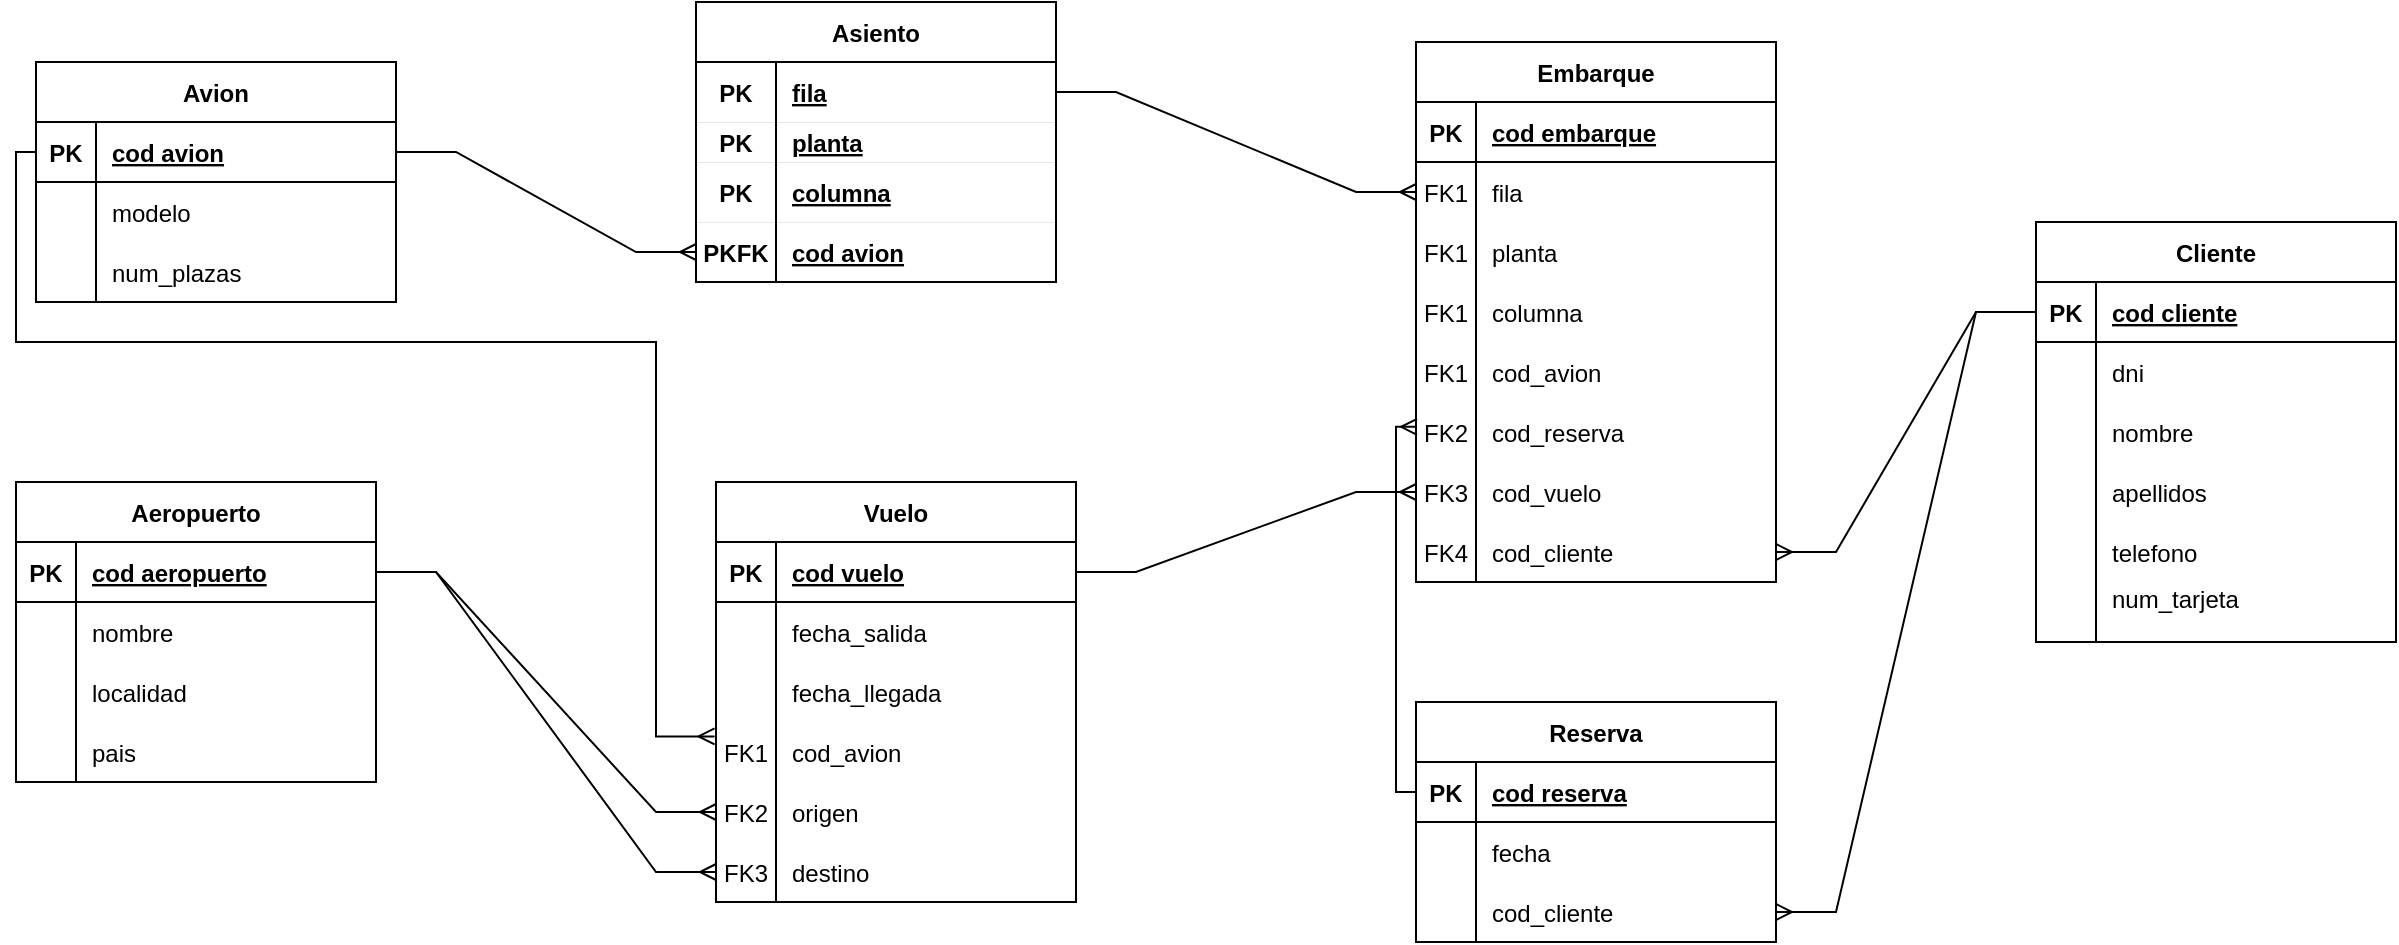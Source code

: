 <mxfile version="20.8.16" type="device"><diagram id="R2lEEEUBdFMjLlhIrx00" name="Page-1"><mxGraphModel dx="913" dy="547" grid="1" gridSize="10" guides="1" tooltips="1" connect="1" arrows="1" fold="1" page="1" pageScale="1" pageWidth="850" pageHeight="1100" math="0" shadow="0" extFonts="Permanent Marker^https://fonts.googleapis.com/css?family=Permanent+Marker"><root><mxCell id="0"/><mxCell id="1" parent="0"/><mxCell id="oIA3-Zo2-QAEAsRnBg9L-1" value="Cliente" style="shape=table;startSize=30;container=1;collapsible=1;childLayout=tableLayout;fixedRows=1;rowLines=0;fontStyle=1;align=center;resizeLast=1;" parent="1" vertex="1"><mxGeometry x="1150" y="230" width="180" height="210" as="geometry"/></mxCell><mxCell id="oIA3-Zo2-QAEAsRnBg9L-2" value="" style="shape=tableRow;horizontal=0;startSize=0;swimlaneHead=0;swimlaneBody=0;fillColor=none;collapsible=0;dropTarget=0;points=[[0,0.5],[1,0.5]];portConstraint=eastwest;top=0;left=0;right=0;bottom=1;" parent="oIA3-Zo2-QAEAsRnBg9L-1" vertex="1"><mxGeometry y="30" width="180" height="30" as="geometry"/></mxCell><mxCell id="oIA3-Zo2-QAEAsRnBg9L-3" value="PK" style="shape=partialRectangle;connectable=0;fillColor=none;top=0;left=0;bottom=0;right=0;fontStyle=1;overflow=hidden;" parent="oIA3-Zo2-QAEAsRnBg9L-2" vertex="1"><mxGeometry width="30" height="30" as="geometry"><mxRectangle width="30" height="30" as="alternateBounds"/></mxGeometry></mxCell><mxCell id="oIA3-Zo2-QAEAsRnBg9L-4" value="cod cliente" style="shape=partialRectangle;connectable=0;fillColor=none;top=0;left=0;bottom=0;right=0;align=left;spacingLeft=6;fontStyle=5;overflow=hidden;" parent="oIA3-Zo2-QAEAsRnBg9L-2" vertex="1"><mxGeometry x="30" width="150" height="30" as="geometry"><mxRectangle width="150" height="30" as="alternateBounds"/></mxGeometry></mxCell><mxCell id="oIA3-Zo2-QAEAsRnBg9L-5" value="" style="shape=tableRow;horizontal=0;startSize=0;swimlaneHead=0;swimlaneBody=0;fillColor=none;collapsible=0;dropTarget=0;points=[[0,0.5],[1,0.5]];portConstraint=eastwest;top=0;left=0;right=0;bottom=0;" parent="oIA3-Zo2-QAEAsRnBg9L-1" vertex="1"><mxGeometry y="60" width="180" height="30" as="geometry"/></mxCell><mxCell id="oIA3-Zo2-QAEAsRnBg9L-6" value="" style="shape=partialRectangle;connectable=0;fillColor=none;top=0;left=0;bottom=0;right=0;editable=1;overflow=hidden;" parent="oIA3-Zo2-QAEAsRnBg9L-5" vertex="1"><mxGeometry width="30" height="30" as="geometry"><mxRectangle width="30" height="30" as="alternateBounds"/></mxGeometry></mxCell><mxCell id="oIA3-Zo2-QAEAsRnBg9L-7" value="dni" style="shape=partialRectangle;connectable=0;fillColor=none;top=0;left=0;bottom=0;right=0;align=left;spacingLeft=6;overflow=hidden;" parent="oIA3-Zo2-QAEAsRnBg9L-5" vertex="1"><mxGeometry x="30" width="150" height="30" as="geometry"><mxRectangle width="150" height="30" as="alternateBounds"/></mxGeometry></mxCell><mxCell id="oIA3-Zo2-QAEAsRnBg9L-8" value="" style="shape=tableRow;horizontal=0;startSize=0;swimlaneHead=0;swimlaneBody=0;fillColor=none;collapsible=0;dropTarget=0;points=[[0,0.5],[1,0.5]];portConstraint=eastwest;top=0;left=0;right=0;bottom=0;" parent="oIA3-Zo2-QAEAsRnBg9L-1" vertex="1"><mxGeometry y="90" width="180" height="30" as="geometry"/></mxCell><mxCell id="oIA3-Zo2-QAEAsRnBg9L-9" value="" style="shape=partialRectangle;connectable=0;fillColor=none;top=0;left=0;bottom=0;right=0;editable=1;overflow=hidden;" parent="oIA3-Zo2-QAEAsRnBg9L-8" vertex="1"><mxGeometry width="30" height="30" as="geometry"><mxRectangle width="30" height="30" as="alternateBounds"/></mxGeometry></mxCell><mxCell id="oIA3-Zo2-QAEAsRnBg9L-10" value="nombre" style="shape=partialRectangle;connectable=0;fillColor=none;top=0;left=0;bottom=0;right=0;align=left;spacingLeft=6;overflow=hidden;" parent="oIA3-Zo2-QAEAsRnBg9L-8" vertex="1"><mxGeometry x="30" width="150" height="30" as="geometry"><mxRectangle width="150" height="30" as="alternateBounds"/></mxGeometry></mxCell><mxCell id="oIA3-Zo2-QAEAsRnBg9L-11" value="" style="shape=tableRow;horizontal=0;startSize=0;swimlaneHead=0;swimlaneBody=0;fillColor=none;collapsible=0;dropTarget=0;points=[[0,0.5],[1,0.5]];portConstraint=eastwest;top=0;left=0;right=0;bottom=0;" parent="oIA3-Zo2-QAEAsRnBg9L-1" vertex="1"><mxGeometry y="120" width="180" height="30" as="geometry"/></mxCell><mxCell id="oIA3-Zo2-QAEAsRnBg9L-12" value="" style="shape=partialRectangle;connectable=0;fillColor=none;top=0;left=0;bottom=0;right=0;editable=1;overflow=hidden;" parent="oIA3-Zo2-QAEAsRnBg9L-11" vertex="1"><mxGeometry width="30" height="30" as="geometry"><mxRectangle width="30" height="30" as="alternateBounds"/></mxGeometry></mxCell><mxCell id="oIA3-Zo2-QAEAsRnBg9L-13" value="apellidos" style="shape=partialRectangle;connectable=0;fillColor=none;top=0;left=0;bottom=0;right=0;align=left;spacingLeft=6;overflow=hidden;" parent="oIA3-Zo2-QAEAsRnBg9L-11" vertex="1"><mxGeometry x="30" width="150" height="30" as="geometry"><mxRectangle width="150" height="30" as="alternateBounds"/></mxGeometry></mxCell><mxCell id="oIA3-Zo2-QAEAsRnBg9L-14" value="" style="shape=tableRow;horizontal=0;startSize=0;swimlaneHead=0;swimlaneBody=0;fillColor=none;collapsible=0;dropTarget=0;points=[[0,0.5],[1,0.5]];portConstraint=eastwest;top=0;left=0;right=0;bottom=0;" parent="oIA3-Zo2-QAEAsRnBg9L-1" vertex="1"><mxGeometry y="150" width="180" height="30" as="geometry"/></mxCell><mxCell id="oIA3-Zo2-QAEAsRnBg9L-15" value="" style="shape=partialRectangle;connectable=0;fillColor=none;top=0;left=0;bottom=0;right=0;editable=1;overflow=hidden;" parent="oIA3-Zo2-QAEAsRnBg9L-14" vertex="1"><mxGeometry width="30" height="30" as="geometry"><mxRectangle width="30" height="30" as="alternateBounds"/></mxGeometry></mxCell><mxCell id="oIA3-Zo2-QAEAsRnBg9L-16" value="telefono" style="shape=partialRectangle;connectable=0;fillColor=none;top=0;left=0;bottom=0;right=0;align=left;spacingLeft=6;overflow=hidden;" parent="oIA3-Zo2-QAEAsRnBg9L-14" vertex="1"><mxGeometry x="30" width="150" height="30" as="geometry"><mxRectangle width="150" height="30" as="alternateBounds"/></mxGeometry></mxCell><mxCell id="oIA3-Zo2-QAEAsRnBg9L-17" value="" style="shape=tableRow;horizontal=0;startSize=0;swimlaneHead=0;swimlaneBody=0;fillColor=none;collapsible=0;dropTarget=0;points=[[0,0.5],[1,0.5]];portConstraint=eastwest;top=0;left=0;right=0;bottom=0;" parent="oIA3-Zo2-QAEAsRnBg9L-1" vertex="1"><mxGeometry y="180" width="180" height="30" as="geometry"/></mxCell><mxCell id="oIA3-Zo2-QAEAsRnBg9L-18" value="" style="shape=partialRectangle;connectable=0;fillColor=none;top=0;left=0;bottom=0;right=0;editable=1;overflow=hidden;" parent="oIA3-Zo2-QAEAsRnBg9L-17" vertex="1"><mxGeometry width="30" height="30" as="geometry"><mxRectangle width="30" height="30" as="alternateBounds"/></mxGeometry></mxCell><mxCell id="oIA3-Zo2-QAEAsRnBg9L-19" value="num_tarjeta&#10;" style="shape=partialRectangle;connectable=0;fillColor=none;top=0;left=0;bottom=0;right=0;align=left;spacingLeft=6;overflow=hidden;" parent="oIA3-Zo2-QAEAsRnBg9L-17" vertex="1"><mxGeometry x="30" width="150" height="30" as="geometry"><mxRectangle width="150" height="30" as="alternateBounds"/></mxGeometry></mxCell><mxCell id="oIA3-Zo2-QAEAsRnBg9L-20" value="Embarque" style="shape=table;startSize=30;container=1;collapsible=1;childLayout=tableLayout;fixedRows=1;rowLines=0;fontStyle=1;align=center;resizeLast=1;" parent="1" vertex="1"><mxGeometry x="840" y="140" width="180" height="270" as="geometry"/></mxCell><mxCell id="oIA3-Zo2-QAEAsRnBg9L-21" value="" style="shape=tableRow;horizontal=0;startSize=0;swimlaneHead=0;swimlaneBody=0;fillColor=none;collapsible=0;dropTarget=0;points=[[0,0.5],[1,0.5]];portConstraint=eastwest;top=0;left=0;right=0;bottom=1;" parent="oIA3-Zo2-QAEAsRnBg9L-20" vertex="1"><mxGeometry y="30" width="180" height="30" as="geometry"/></mxCell><mxCell id="oIA3-Zo2-QAEAsRnBg9L-22" value="PK" style="shape=partialRectangle;connectable=0;fillColor=none;top=0;left=0;bottom=0;right=0;fontStyle=1;overflow=hidden;" parent="oIA3-Zo2-QAEAsRnBg9L-21" vertex="1"><mxGeometry width="30" height="30" as="geometry"><mxRectangle width="30" height="30" as="alternateBounds"/></mxGeometry></mxCell><mxCell id="oIA3-Zo2-QAEAsRnBg9L-23" value="cod embarque" style="shape=partialRectangle;connectable=0;fillColor=none;top=0;left=0;bottom=0;right=0;align=left;spacingLeft=6;fontStyle=5;overflow=hidden;" parent="oIA3-Zo2-QAEAsRnBg9L-21" vertex="1"><mxGeometry x="30" width="150" height="30" as="geometry"><mxRectangle width="150" height="30" as="alternateBounds"/></mxGeometry></mxCell><mxCell id="dQSBtJkpFOKk4R3ZZVDg-4" value="" style="shape=tableRow;horizontal=0;startSize=0;swimlaneHead=0;swimlaneBody=0;fillColor=none;collapsible=0;dropTarget=0;points=[[0,0.5],[1,0.5]];portConstraint=eastwest;top=0;left=0;right=0;bottom=0;strokeWidth=0;" vertex="1" parent="oIA3-Zo2-QAEAsRnBg9L-20"><mxGeometry y="60" width="180" height="30" as="geometry"/></mxCell><mxCell id="dQSBtJkpFOKk4R3ZZVDg-5" value="FK1" style="shape=partialRectangle;connectable=0;fillColor=none;top=0;left=0;bottom=0;right=0;editable=1;overflow=hidden;strokeWidth=0;" vertex="1" parent="dQSBtJkpFOKk4R3ZZVDg-4"><mxGeometry width="30" height="30" as="geometry"><mxRectangle width="30" height="30" as="alternateBounds"/></mxGeometry></mxCell><mxCell id="dQSBtJkpFOKk4R3ZZVDg-6" value="fila" style="shape=partialRectangle;connectable=0;fillColor=none;top=0;left=0;bottom=0;right=0;align=left;spacingLeft=6;overflow=hidden;strokeWidth=0;" vertex="1" parent="dQSBtJkpFOKk4R3ZZVDg-4"><mxGeometry x="30" width="150" height="30" as="geometry"><mxRectangle width="150" height="30" as="alternateBounds"/></mxGeometry></mxCell><mxCell id="dQSBtJkpFOKk4R3ZZVDg-10" value="" style="shape=tableRow;horizontal=0;startSize=0;swimlaneHead=0;swimlaneBody=0;fillColor=none;collapsible=0;dropTarget=0;points=[[0,0.5],[1,0.5]];portConstraint=eastwest;top=0;left=0;right=0;bottom=0;strokeWidth=0;" vertex="1" parent="oIA3-Zo2-QAEAsRnBg9L-20"><mxGeometry y="90" width="180" height="30" as="geometry"/></mxCell><mxCell id="dQSBtJkpFOKk4R3ZZVDg-11" value="FK1" style="shape=partialRectangle;connectable=0;fillColor=none;top=0;left=0;bottom=0;right=0;editable=1;overflow=hidden;strokeWidth=0;" vertex="1" parent="dQSBtJkpFOKk4R3ZZVDg-10"><mxGeometry width="30" height="30" as="geometry"><mxRectangle width="30" height="30" as="alternateBounds"/></mxGeometry></mxCell><mxCell id="dQSBtJkpFOKk4R3ZZVDg-12" value="planta" style="shape=partialRectangle;connectable=0;fillColor=none;top=0;left=0;bottom=0;right=0;align=left;spacingLeft=6;overflow=hidden;strokeWidth=0;" vertex="1" parent="dQSBtJkpFOKk4R3ZZVDg-10"><mxGeometry x="30" width="150" height="30" as="geometry"><mxRectangle width="150" height="30" as="alternateBounds"/></mxGeometry></mxCell><mxCell id="dQSBtJkpFOKk4R3ZZVDg-7" value="" style="shape=tableRow;horizontal=0;startSize=0;swimlaneHead=0;swimlaneBody=0;fillColor=none;collapsible=0;dropTarget=0;points=[[0,0.5],[1,0.5]];portConstraint=eastwest;top=0;left=0;right=0;bottom=0;strokeWidth=0;" vertex="1" parent="oIA3-Zo2-QAEAsRnBg9L-20"><mxGeometry y="120" width="180" height="30" as="geometry"/></mxCell><mxCell id="dQSBtJkpFOKk4R3ZZVDg-8" value="FK1" style="shape=partialRectangle;connectable=0;fillColor=none;top=0;left=0;bottom=0;right=0;editable=1;overflow=hidden;strokeWidth=0;" vertex="1" parent="dQSBtJkpFOKk4R3ZZVDg-7"><mxGeometry width="30" height="30" as="geometry"><mxRectangle width="30" height="30" as="alternateBounds"/></mxGeometry></mxCell><mxCell id="dQSBtJkpFOKk4R3ZZVDg-9" value="columna" style="shape=partialRectangle;connectable=0;fillColor=none;top=0;left=0;bottom=0;right=0;align=left;spacingLeft=6;overflow=hidden;strokeWidth=0;" vertex="1" parent="dQSBtJkpFOKk4R3ZZVDg-7"><mxGeometry x="30" width="150" height="30" as="geometry"><mxRectangle width="150" height="30" as="alternateBounds"/></mxGeometry></mxCell><mxCell id="dQSBtJkpFOKk4R3ZZVDg-24" value="" style="shape=tableRow;horizontal=0;startSize=0;swimlaneHead=0;swimlaneBody=0;fillColor=none;collapsible=0;dropTarget=0;points=[[0,0.5],[1,0.5]];portConstraint=eastwest;top=0;left=0;right=0;bottom=0;strokeWidth=0;" vertex="1" parent="oIA3-Zo2-QAEAsRnBg9L-20"><mxGeometry y="150" width="180" height="30" as="geometry"/></mxCell><mxCell id="dQSBtJkpFOKk4R3ZZVDg-25" value="FK1" style="shape=partialRectangle;connectable=0;fillColor=none;top=0;left=0;bottom=0;right=0;editable=1;overflow=hidden;strokeWidth=0;" vertex="1" parent="dQSBtJkpFOKk4R3ZZVDg-24"><mxGeometry width="30" height="30" as="geometry"><mxRectangle width="30" height="30" as="alternateBounds"/></mxGeometry></mxCell><mxCell id="dQSBtJkpFOKk4R3ZZVDg-26" value="cod_avion" style="shape=partialRectangle;connectable=0;fillColor=none;top=0;left=0;bottom=0;right=0;align=left;spacingLeft=6;overflow=hidden;strokeWidth=0;" vertex="1" parent="dQSBtJkpFOKk4R3ZZVDg-24"><mxGeometry x="30" width="150" height="30" as="geometry"><mxRectangle width="150" height="30" as="alternateBounds"/></mxGeometry></mxCell><mxCell id="dQSBtJkpFOKk4R3ZZVDg-31" value="" style="shape=tableRow;horizontal=0;startSize=0;swimlaneHead=0;swimlaneBody=0;fillColor=none;collapsible=0;dropTarget=0;points=[[0,0.5],[1,0.5]];portConstraint=eastwest;top=0;left=0;right=0;bottom=0;strokeWidth=0;" vertex="1" parent="oIA3-Zo2-QAEAsRnBg9L-20"><mxGeometry y="180" width="180" height="30" as="geometry"/></mxCell><mxCell id="dQSBtJkpFOKk4R3ZZVDg-32" value="FK2" style="shape=partialRectangle;connectable=0;fillColor=none;top=0;left=0;bottom=0;right=0;editable=1;overflow=hidden;strokeWidth=0;" vertex="1" parent="dQSBtJkpFOKk4R3ZZVDg-31"><mxGeometry width="30" height="30" as="geometry"><mxRectangle width="30" height="30" as="alternateBounds"/></mxGeometry></mxCell><mxCell id="dQSBtJkpFOKk4R3ZZVDg-33" value="cod_reserva" style="shape=partialRectangle;connectable=0;fillColor=none;top=0;left=0;bottom=0;right=0;align=left;spacingLeft=6;overflow=hidden;strokeWidth=0;" vertex="1" parent="dQSBtJkpFOKk4R3ZZVDg-31"><mxGeometry x="30" width="150" height="30" as="geometry"><mxRectangle width="150" height="30" as="alternateBounds"/></mxGeometry></mxCell><mxCell id="dQSBtJkpFOKk4R3ZZVDg-34" value="" style="shape=tableRow;horizontal=0;startSize=0;swimlaneHead=0;swimlaneBody=0;fillColor=none;collapsible=0;dropTarget=0;points=[[0,0.5],[1,0.5]];portConstraint=eastwest;top=0;left=0;right=0;bottom=0;strokeWidth=0;" vertex="1" parent="oIA3-Zo2-QAEAsRnBg9L-20"><mxGeometry y="210" width="180" height="30" as="geometry"/></mxCell><mxCell id="dQSBtJkpFOKk4R3ZZVDg-35" value="FK3" style="shape=partialRectangle;connectable=0;fillColor=none;top=0;left=0;bottom=0;right=0;editable=1;overflow=hidden;strokeWidth=0;" vertex="1" parent="dQSBtJkpFOKk4R3ZZVDg-34"><mxGeometry width="30" height="30" as="geometry"><mxRectangle width="30" height="30" as="alternateBounds"/></mxGeometry></mxCell><mxCell id="dQSBtJkpFOKk4R3ZZVDg-36" value="cod_vuelo" style="shape=partialRectangle;connectable=0;fillColor=none;top=0;left=0;bottom=0;right=0;align=left;spacingLeft=6;overflow=hidden;strokeWidth=0;" vertex="1" parent="dQSBtJkpFOKk4R3ZZVDg-34"><mxGeometry x="30" width="150" height="30" as="geometry"><mxRectangle width="150" height="30" as="alternateBounds"/></mxGeometry></mxCell><mxCell id="dQSBtJkpFOKk4R3ZZVDg-28" value="" style="shape=tableRow;horizontal=0;startSize=0;swimlaneHead=0;swimlaneBody=0;fillColor=none;collapsible=0;dropTarget=0;points=[[0,0.5],[1,0.5]];portConstraint=eastwest;top=0;left=0;right=0;bottom=0;strokeWidth=0;" vertex="1" parent="oIA3-Zo2-QAEAsRnBg9L-20"><mxGeometry y="240" width="180" height="30" as="geometry"/></mxCell><mxCell id="dQSBtJkpFOKk4R3ZZVDg-29" value="FK4" style="shape=partialRectangle;connectable=0;fillColor=none;top=0;left=0;bottom=0;right=0;editable=1;overflow=hidden;strokeWidth=0;" vertex="1" parent="dQSBtJkpFOKk4R3ZZVDg-28"><mxGeometry width="30" height="30" as="geometry"><mxRectangle width="30" height="30" as="alternateBounds"/></mxGeometry></mxCell><mxCell id="dQSBtJkpFOKk4R3ZZVDg-30" value="cod_cliente" style="shape=partialRectangle;connectable=0;fillColor=none;top=0;left=0;bottom=0;right=0;align=left;spacingLeft=6;overflow=hidden;strokeWidth=0;" vertex="1" parent="dQSBtJkpFOKk4R3ZZVDg-28"><mxGeometry x="30" width="150" height="30" as="geometry"><mxRectangle width="150" height="30" as="alternateBounds"/></mxGeometry></mxCell><mxCell id="oIA3-Zo2-QAEAsRnBg9L-33" value="Reserva" style="shape=table;startSize=30;container=1;collapsible=1;childLayout=tableLayout;fixedRows=1;rowLines=0;fontStyle=1;align=center;resizeLast=1;" parent="1" vertex="1"><mxGeometry x="840" y="470" width="180" height="120" as="geometry"/></mxCell><mxCell id="oIA3-Zo2-QAEAsRnBg9L-34" value="" style="shape=tableRow;horizontal=0;startSize=0;swimlaneHead=0;swimlaneBody=0;fillColor=none;collapsible=0;dropTarget=0;points=[[0,0.5],[1,0.5]];portConstraint=eastwest;top=0;left=0;right=0;bottom=1;" parent="oIA3-Zo2-QAEAsRnBg9L-33" vertex="1"><mxGeometry y="30" width="180" height="30" as="geometry"/></mxCell><mxCell id="oIA3-Zo2-QAEAsRnBg9L-35" value="PK" style="shape=partialRectangle;connectable=0;fillColor=none;top=0;left=0;bottom=0;right=0;fontStyle=1;overflow=hidden;" parent="oIA3-Zo2-QAEAsRnBg9L-34" vertex="1"><mxGeometry width="30" height="30" as="geometry"><mxRectangle width="30" height="30" as="alternateBounds"/></mxGeometry></mxCell><mxCell id="oIA3-Zo2-QAEAsRnBg9L-36" value="cod reserva" style="shape=partialRectangle;connectable=0;fillColor=none;top=0;left=0;bottom=0;right=0;align=left;spacingLeft=6;fontStyle=5;overflow=hidden;" parent="oIA3-Zo2-QAEAsRnBg9L-34" vertex="1"><mxGeometry x="30" width="150" height="30" as="geometry"><mxRectangle width="150" height="30" as="alternateBounds"/></mxGeometry></mxCell><mxCell id="oIA3-Zo2-QAEAsRnBg9L-37" value="" style="shape=tableRow;horizontal=0;startSize=0;swimlaneHead=0;swimlaneBody=0;fillColor=none;collapsible=0;dropTarget=0;points=[[0,0.5],[1,0.5]];portConstraint=eastwest;top=0;left=0;right=0;bottom=0;" parent="oIA3-Zo2-QAEAsRnBg9L-33" vertex="1"><mxGeometry y="60" width="180" height="30" as="geometry"/></mxCell><mxCell id="oIA3-Zo2-QAEAsRnBg9L-38" value="" style="shape=partialRectangle;connectable=0;fillColor=none;top=0;left=0;bottom=0;right=0;editable=1;overflow=hidden;" parent="oIA3-Zo2-QAEAsRnBg9L-37" vertex="1"><mxGeometry width="30" height="30" as="geometry"><mxRectangle width="30" height="30" as="alternateBounds"/></mxGeometry></mxCell><mxCell id="oIA3-Zo2-QAEAsRnBg9L-39" value="fecha" style="shape=partialRectangle;connectable=0;fillColor=none;top=0;left=0;bottom=0;right=0;align=left;spacingLeft=6;overflow=hidden;" parent="oIA3-Zo2-QAEAsRnBg9L-37" vertex="1"><mxGeometry x="30" width="150" height="30" as="geometry"><mxRectangle width="150" height="30" as="alternateBounds"/></mxGeometry></mxCell><mxCell id="dQSBtJkpFOKk4R3ZZVDg-42" value="" style="shape=tableRow;horizontal=0;startSize=0;swimlaneHead=0;swimlaneBody=0;fillColor=none;collapsible=0;dropTarget=0;points=[[0,0.5],[1,0.5]];portConstraint=eastwest;top=0;left=0;right=0;bottom=0;strokeWidth=0;" vertex="1" parent="oIA3-Zo2-QAEAsRnBg9L-33"><mxGeometry y="90" width="180" height="30" as="geometry"/></mxCell><mxCell id="dQSBtJkpFOKk4R3ZZVDg-43" value="" style="shape=partialRectangle;connectable=0;fillColor=none;top=0;left=0;bottom=0;right=0;editable=1;overflow=hidden;strokeWidth=0;" vertex="1" parent="dQSBtJkpFOKk4R3ZZVDg-42"><mxGeometry width="30" height="30" as="geometry"><mxRectangle width="30" height="30" as="alternateBounds"/></mxGeometry></mxCell><mxCell id="dQSBtJkpFOKk4R3ZZVDg-44" value="cod_cliente" style="shape=partialRectangle;connectable=0;fillColor=none;top=0;left=0;bottom=0;right=0;align=left;spacingLeft=6;overflow=hidden;strokeWidth=0;" vertex="1" parent="dQSBtJkpFOKk4R3ZZVDg-42"><mxGeometry x="30" width="150" height="30" as="geometry"><mxRectangle width="150" height="30" as="alternateBounds"/></mxGeometry></mxCell><mxCell id="oIA3-Zo2-QAEAsRnBg9L-46" value="" style="edgeStyle=entityRelationEdgeStyle;fontSize=12;html=1;endArrow=ERmany;rounded=0;exitX=0;exitY=0.5;exitDx=0;exitDy=0;entryX=1;entryY=0.5;entryDx=0;entryDy=0;" parent="1" source="oIA3-Zo2-QAEAsRnBg9L-2" target="dQSBtJkpFOKk4R3ZZVDg-28" edge="1"><mxGeometry width="100" height="100" relative="1" as="geometry"><mxPoint x="890" y="350" as="sourcePoint"/><mxPoint x="990" y="250" as="targetPoint"/></mxGeometry></mxCell><mxCell id="oIA3-Zo2-QAEAsRnBg9L-49" value="Asiento" style="shape=table;startSize=30;container=1;collapsible=1;childLayout=tableLayout;fixedRows=1;rowLines=0;fontStyle=1;align=center;resizeLast=1;" parent="1" vertex="1"><mxGeometry x="480" y="120" width="180" height="140" as="geometry"/></mxCell><mxCell id="oIA3-Zo2-QAEAsRnBg9L-50" value="" style="shape=tableRow;horizontal=0;startSize=0;swimlaneHead=0;swimlaneBody=0;fillColor=none;collapsible=0;dropTarget=0;points=[[0,0.5],[1,0.5]];portConstraint=eastwest;top=0;left=0;right=0;bottom=1;strokeWidth=0;" parent="oIA3-Zo2-QAEAsRnBg9L-49" vertex="1"><mxGeometry y="30" width="180" height="30" as="geometry"/></mxCell><mxCell id="oIA3-Zo2-QAEAsRnBg9L-51" value="PK" style="shape=partialRectangle;connectable=0;fillColor=none;top=0;left=0;bottom=0;right=0;fontStyle=1;overflow=hidden;" parent="oIA3-Zo2-QAEAsRnBg9L-50" vertex="1"><mxGeometry width="40" height="30" as="geometry"><mxRectangle width="40" height="30" as="alternateBounds"/></mxGeometry></mxCell><mxCell id="oIA3-Zo2-QAEAsRnBg9L-52" value="fila" style="shape=partialRectangle;connectable=0;fillColor=none;top=0;left=0;bottom=0;right=0;align=left;spacingLeft=6;fontStyle=5;overflow=hidden;" parent="oIA3-Zo2-QAEAsRnBg9L-50" vertex="1"><mxGeometry x="40" width="140" height="30" as="geometry"><mxRectangle width="140" height="30" as="alternateBounds"/></mxGeometry></mxCell><mxCell id="oIA3-Zo2-QAEAsRnBg9L-65" value="" style="shape=tableRow;horizontal=0;startSize=0;swimlaneHead=0;swimlaneBody=0;fillColor=none;collapsible=0;dropTarget=0;points=[[0,0.5],[1,0.5]];portConstraint=eastwest;top=0;left=0;right=0;bottom=1;strokeWidth=0;" parent="oIA3-Zo2-QAEAsRnBg9L-49" vertex="1"><mxGeometry y="60" width="180" height="20" as="geometry"/></mxCell><mxCell id="oIA3-Zo2-QAEAsRnBg9L-66" value="PK" style="shape=partialRectangle;connectable=0;fillColor=none;top=0;left=0;bottom=0;right=0;fontStyle=1;overflow=hidden;" parent="oIA3-Zo2-QAEAsRnBg9L-65" vertex="1"><mxGeometry width="40" height="20" as="geometry"><mxRectangle width="40" height="20" as="alternateBounds"/></mxGeometry></mxCell><mxCell id="oIA3-Zo2-QAEAsRnBg9L-67" value="planta" style="shape=partialRectangle;connectable=0;fillColor=none;top=0;left=0;bottom=0;right=0;align=left;spacingLeft=6;fontStyle=5;overflow=hidden;" parent="oIA3-Zo2-QAEAsRnBg9L-65" vertex="1"><mxGeometry x="40" width="140" height="20" as="geometry"><mxRectangle width="140" height="20" as="alternateBounds"/></mxGeometry></mxCell><mxCell id="oIA3-Zo2-QAEAsRnBg9L-62" value="" style="shape=tableRow;horizontal=0;startSize=0;swimlaneHead=0;swimlaneBody=0;fillColor=none;collapsible=0;dropTarget=0;points=[[0,0.5],[1,0.5]];portConstraint=eastwest;top=0;left=0;right=0;bottom=1;strokeWidth=0;" parent="oIA3-Zo2-QAEAsRnBg9L-49" vertex="1"><mxGeometry y="80" width="180" height="30" as="geometry"/></mxCell><mxCell id="oIA3-Zo2-QAEAsRnBg9L-63" value="PK" style="shape=partialRectangle;connectable=0;fillColor=none;top=0;left=0;bottom=0;right=0;fontStyle=1;overflow=hidden;" parent="oIA3-Zo2-QAEAsRnBg9L-62" vertex="1"><mxGeometry width="40" height="30" as="geometry"><mxRectangle width="40" height="30" as="alternateBounds"/></mxGeometry></mxCell><mxCell id="oIA3-Zo2-QAEAsRnBg9L-64" value="columna" style="shape=partialRectangle;connectable=0;fillColor=none;top=0;left=0;bottom=0;right=0;align=left;spacingLeft=6;fontStyle=5;overflow=hidden;" parent="oIA3-Zo2-QAEAsRnBg9L-62" vertex="1"><mxGeometry x="40" width="140" height="30" as="geometry"><mxRectangle width="140" height="30" as="alternateBounds"/></mxGeometry></mxCell><mxCell id="dQSBtJkpFOKk4R3ZZVDg-1" value="" style="shape=tableRow;horizontal=0;startSize=0;swimlaneHead=0;swimlaneBody=0;fillColor=none;collapsible=0;dropTarget=0;points=[[0,0.5],[1,0.5]];portConstraint=eastwest;top=0;left=0;right=0;bottom=1;strokeWidth=0;" vertex="1" parent="oIA3-Zo2-QAEAsRnBg9L-49"><mxGeometry y="110" width="180" height="30" as="geometry"/></mxCell><mxCell id="dQSBtJkpFOKk4R3ZZVDg-2" value="PKFK" style="shape=partialRectangle;connectable=0;fillColor=none;top=0;left=0;bottom=0;right=0;fontStyle=1;overflow=hidden;" vertex="1" parent="dQSBtJkpFOKk4R3ZZVDg-1"><mxGeometry width="40" height="30" as="geometry"><mxRectangle width="40" height="30" as="alternateBounds"/></mxGeometry></mxCell><mxCell id="dQSBtJkpFOKk4R3ZZVDg-3" value="cod avion" style="shape=partialRectangle;connectable=0;fillColor=none;top=0;left=0;bottom=0;right=0;align=left;spacingLeft=6;fontStyle=5;overflow=hidden;" vertex="1" parent="dQSBtJkpFOKk4R3ZZVDg-1"><mxGeometry x="40" width="140" height="30" as="geometry"><mxRectangle width="140" height="30" as="alternateBounds"/></mxGeometry></mxCell><mxCell id="oIA3-Zo2-QAEAsRnBg9L-68" value="" style="edgeStyle=entityRelationEdgeStyle;fontSize=12;html=1;endArrow=ERmany;rounded=0;exitX=1;exitY=0.5;exitDx=0;exitDy=0;entryX=0;entryY=0.5;entryDx=0;entryDy=0;" parent="1" source="oIA3-Zo2-QAEAsRnBg9L-50" target="dQSBtJkpFOKk4R3ZZVDg-4" edge="1"><mxGeometry width="100" height="100" relative="1" as="geometry"><mxPoint x="700" y="240" as="sourcePoint"/><mxPoint x="800" y="140" as="targetPoint"/></mxGeometry></mxCell><mxCell id="oIA3-Zo2-QAEAsRnBg9L-69" value="Vuelo" style="shape=table;startSize=30;container=1;collapsible=1;childLayout=tableLayout;fixedRows=1;rowLines=0;fontStyle=1;align=center;resizeLast=1;" parent="1" vertex="1"><mxGeometry x="490" y="360" width="180" height="210" as="geometry"/></mxCell><mxCell id="oIA3-Zo2-QAEAsRnBg9L-70" value="" style="shape=tableRow;horizontal=0;startSize=0;swimlaneHead=0;swimlaneBody=0;fillColor=none;collapsible=0;dropTarget=0;points=[[0,0.5],[1,0.5]];portConstraint=eastwest;top=0;left=0;right=0;bottom=1;" parent="oIA3-Zo2-QAEAsRnBg9L-69" vertex="1"><mxGeometry y="30" width="180" height="30" as="geometry"/></mxCell><mxCell id="oIA3-Zo2-QAEAsRnBg9L-71" value="PK" style="shape=partialRectangle;connectable=0;fillColor=none;top=0;left=0;bottom=0;right=0;fontStyle=1;overflow=hidden;" parent="oIA3-Zo2-QAEAsRnBg9L-70" vertex="1"><mxGeometry width="30" height="30" as="geometry"><mxRectangle width="30" height="30" as="alternateBounds"/></mxGeometry></mxCell><mxCell id="oIA3-Zo2-QAEAsRnBg9L-72" value="cod vuelo" style="shape=partialRectangle;connectable=0;fillColor=none;top=0;left=0;bottom=0;right=0;align=left;spacingLeft=6;fontStyle=5;overflow=hidden;" parent="oIA3-Zo2-QAEAsRnBg9L-70" vertex="1"><mxGeometry x="30" width="150" height="30" as="geometry"><mxRectangle width="150" height="30" as="alternateBounds"/></mxGeometry></mxCell><mxCell id="oIA3-Zo2-QAEAsRnBg9L-73" value="" style="shape=tableRow;horizontal=0;startSize=0;swimlaneHead=0;swimlaneBody=0;fillColor=none;collapsible=0;dropTarget=0;points=[[0,0.5],[1,0.5]];portConstraint=eastwest;top=0;left=0;right=0;bottom=0;" parent="oIA3-Zo2-QAEAsRnBg9L-69" vertex="1"><mxGeometry y="60" width="180" height="30" as="geometry"/></mxCell><mxCell id="oIA3-Zo2-QAEAsRnBg9L-74" value="" style="shape=partialRectangle;connectable=0;fillColor=none;top=0;left=0;bottom=0;right=0;editable=1;overflow=hidden;" parent="oIA3-Zo2-QAEAsRnBg9L-73" vertex="1"><mxGeometry width="30" height="30" as="geometry"><mxRectangle width="30" height="30" as="alternateBounds"/></mxGeometry></mxCell><mxCell id="oIA3-Zo2-QAEAsRnBg9L-75" value="fecha_salida" style="shape=partialRectangle;connectable=0;fillColor=none;top=0;left=0;bottom=0;right=0;align=left;spacingLeft=6;overflow=hidden;" parent="oIA3-Zo2-QAEAsRnBg9L-73" vertex="1"><mxGeometry x="30" width="150" height="30" as="geometry"><mxRectangle width="150" height="30" as="alternateBounds"/></mxGeometry></mxCell><mxCell id="oIA3-Zo2-QAEAsRnBg9L-76" value="" style="shape=tableRow;horizontal=0;startSize=0;swimlaneHead=0;swimlaneBody=0;fillColor=none;collapsible=0;dropTarget=0;points=[[0,0.5],[1,0.5]];portConstraint=eastwest;top=0;left=0;right=0;bottom=0;" parent="oIA3-Zo2-QAEAsRnBg9L-69" vertex="1"><mxGeometry y="90" width="180" height="30" as="geometry"/></mxCell><mxCell id="oIA3-Zo2-QAEAsRnBg9L-77" value="" style="shape=partialRectangle;connectable=0;fillColor=none;top=0;left=0;bottom=0;right=0;editable=1;overflow=hidden;" parent="oIA3-Zo2-QAEAsRnBg9L-76" vertex="1"><mxGeometry width="30" height="30" as="geometry"><mxRectangle width="30" height="30" as="alternateBounds"/></mxGeometry></mxCell><mxCell id="oIA3-Zo2-QAEAsRnBg9L-78" value="fecha_llegada" style="shape=partialRectangle;connectable=0;fillColor=none;top=0;left=0;bottom=0;right=0;align=left;spacingLeft=6;overflow=hidden;" parent="oIA3-Zo2-QAEAsRnBg9L-76" vertex="1"><mxGeometry x="30" width="150" height="30" as="geometry"><mxRectangle width="150" height="30" as="alternateBounds"/></mxGeometry></mxCell><mxCell id="dQSBtJkpFOKk4R3ZZVDg-13" value="" style="shape=tableRow;horizontal=0;startSize=0;swimlaneHead=0;swimlaneBody=0;fillColor=none;collapsible=0;dropTarget=0;points=[[0,0.5],[1,0.5]];portConstraint=eastwest;top=0;left=0;right=0;bottom=0;strokeWidth=0;" vertex="1" parent="oIA3-Zo2-QAEAsRnBg9L-69"><mxGeometry y="120" width="180" height="30" as="geometry"/></mxCell><mxCell id="dQSBtJkpFOKk4R3ZZVDg-14" value="FK1" style="shape=partialRectangle;connectable=0;fillColor=none;top=0;left=0;bottom=0;right=0;editable=1;overflow=hidden;strokeWidth=0;" vertex="1" parent="dQSBtJkpFOKk4R3ZZVDg-13"><mxGeometry width="30" height="30" as="geometry"><mxRectangle width="30" height="30" as="alternateBounds"/></mxGeometry></mxCell><mxCell id="dQSBtJkpFOKk4R3ZZVDg-15" value="cod_avion" style="shape=partialRectangle;connectable=0;fillColor=none;top=0;left=0;bottom=0;right=0;align=left;spacingLeft=6;overflow=hidden;strokeWidth=0;" vertex="1" parent="dQSBtJkpFOKk4R3ZZVDg-13"><mxGeometry x="30" width="150" height="30" as="geometry"><mxRectangle width="150" height="30" as="alternateBounds"/></mxGeometry></mxCell><mxCell id="dQSBtJkpFOKk4R3ZZVDg-16" value="" style="shape=tableRow;horizontal=0;startSize=0;swimlaneHead=0;swimlaneBody=0;fillColor=none;collapsible=0;dropTarget=0;points=[[0,0.5],[1,0.5]];portConstraint=eastwest;top=0;left=0;right=0;bottom=0;strokeWidth=0;" vertex="1" parent="oIA3-Zo2-QAEAsRnBg9L-69"><mxGeometry y="150" width="180" height="30" as="geometry"/></mxCell><mxCell id="dQSBtJkpFOKk4R3ZZVDg-17" value="FK2" style="shape=partialRectangle;connectable=0;fillColor=none;top=0;left=0;bottom=0;right=0;editable=1;overflow=hidden;strokeWidth=0;" vertex="1" parent="dQSBtJkpFOKk4R3ZZVDg-16"><mxGeometry width="30" height="30" as="geometry"><mxRectangle width="30" height="30" as="alternateBounds"/></mxGeometry></mxCell><mxCell id="dQSBtJkpFOKk4R3ZZVDg-18" value="origen" style="shape=partialRectangle;connectable=0;fillColor=none;top=0;left=0;bottom=0;right=0;align=left;spacingLeft=6;overflow=hidden;strokeWidth=0;" vertex="1" parent="dQSBtJkpFOKk4R3ZZVDg-16"><mxGeometry x="30" width="150" height="30" as="geometry"><mxRectangle width="150" height="30" as="alternateBounds"/></mxGeometry></mxCell><mxCell id="dQSBtJkpFOKk4R3ZZVDg-19" value="" style="shape=tableRow;horizontal=0;startSize=0;swimlaneHead=0;swimlaneBody=0;fillColor=none;collapsible=0;dropTarget=0;points=[[0,0.5],[1,0.5]];portConstraint=eastwest;top=0;left=0;right=0;bottom=0;strokeWidth=0;" vertex="1" parent="oIA3-Zo2-QAEAsRnBg9L-69"><mxGeometry y="180" width="180" height="30" as="geometry"/></mxCell><mxCell id="dQSBtJkpFOKk4R3ZZVDg-20" value="FK3" style="shape=partialRectangle;connectable=0;fillColor=none;top=0;left=0;bottom=0;right=0;editable=1;overflow=hidden;strokeWidth=0;" vertex="1" parent="dQSBtJkpFOKk4R3ZZVDg-19"><mxGeometry width="30" height="30" as="geometry"><mxRectangle width="30" height="30" as="alternateBounds"/></mxGeometry></mxCell><mxCell id="dQSBtJkpFOKk4R3ZZVDg-21" value="destino" style="shape=partialRectangle;connectable=0;fillColor=none;top=0;left=0;bottom=0;right=0;align=left;spacingLeft=6;overflow=hidden;strokeWidth=0;" vertex="1" parent="dQSBtJkpFOKk4R3ZZVDg-19"><mxGeometry x="30" width="150" height="30" as="geometry"><mxRectangle width="150" height="30" as="alternateBounds"/></mxGeometry></mxCell><mxCell id="oIA3-Zo2-QAEAsRnBg9L-82" value="" style="edgeStyle=entityRelationEdgeStyle;fontSize=12;html=1;endArrow=ERmany;rounded=0;exitX=1;exitY=0.5;exitDx=0;exitDy=0;entryX=0;entryY=0.5;entryDx=0;entryDy=0;" parent="1" source="oIA3-Zo2-QAEAsRnBg9L-70" target="dQSBtJkpFOKk4R3ZZVDg-34" edge="1"><mxGeometry width="100" height="100" relative="1" as="geometry"><mxPoint x="700" y="340" as="sourcePoint"/><mxPoint x="790" y="330" as="targetPoint"/></mxGeometry></mxCell><mxCell id="oIA3-Zo2-QAEAsRnBg9L-83" value="Avion" style="shape=table;startSize=30;container=1;collapsible=1;childLayout=tableLayout;fixedRows=1;rowLines=0;fontStyle=1;align=center;resizeLast=1;" parent="1" vertex="1"><mxGeometry x="150" y="150" width="180" height="120" as="geometry"/></mxCell><mxCell id="oIA3-Zo2-QAEAsRnBg9L-84" value="" style="shape=tableRow;horizontal=0;startSize=0;swimlaneHead=0;swimlaneBody=0;fillColor=none;collapsible=0;dropTarget=0;points=[[0,0.5],[1,0.5]];portConstraint=eastwest;top=0;left=0;right=0;bottom=1;" parent="oIA3-Zo2-QAEAsRnBg9L-83" vertex="1"><mxGeometry y="30" width="180" height="30" as="geometry"/></mxCell><mxCell id="oIA3-Zo2-QAEAsRnBg9L-85" value="PK" style="shape=partialRectangle;connectable=0;fillColor=none;top=0;left=0;bottom=0;right=0;fontStyle=1;overflow=hidden;" parent="oIA3-Zo2-QAEAsRnBg9L-84" vertex="1"><mxGeometry width="30" height="30" as="geometry"><mxRectangle width="30" height="30" as="alternateBounds"/></mxGeometry></mxCell><mxCell id="oIA3-Zo2-QAEAsRnBg9L-86" value="cod avion" style="shape=partialRectangle;connectable=0;fillColor=none;top=0;left=0;bottom=0;right=0;align=left;spacingLeft=6;fontStyle=5;overflow=hidden;" parent="oIA3-Zo2-QAEAsRnBg9L-84" vertex="1"><mxGeometry x="30" width="150" height="30" as="geometry"><mxRectangle width="150" height="30" as="alternateBounds"/></mxGeometry></mxCell><mxCell id="oIA3-Zo2-QAEAsRnBg9L-87" value="" style="shape=tableRow;horizontal=0;startSize=0;swimlaneHead=0;swimlaneBody=0;fillColor=none;collapsible=0;dropTarget=0;points=[[0,0.5],[1,0.5]];portConstraint=eastwest;top=0;left=0;right=0;bottom=0;" parent="oIA3-Zo2-QAEAsRnBg9L-83" vertex="1"><mxGeometry y="60" width="180" height="30" as="geometry"/></mxCell><mxCell id="oIA3-Zo2-QAEAsRnBg9L-88" value="" style="shape=partialRectangle;connectable=0;fillColor=none;top=0;left=0;bottom=0;right=0;editable=1;overflow=hidden;" parent="oIA3-Zo2-QAEAsRnBg9L-87" vertex="1"><mxGeometry width="30" height="30" as="geometry"><mxRectangle width="30" height="30" as="alternateBounds"/></mxGeometry></mxCell><mxCell id="oIA3-Zo2-QAEAsRnBg9L-89" value="modelo" style="shape=partialRectangle;connectable=0;fillColor=none;top=0;left=0;bottom=0;right=0;align=left;spacingLeft=6;overflow=hidden;" parent="oIA3-Zo2-QAEAsRnBg9L-87" vertex="1"><mxGeometry x="30" width="150" height="30" as="geometry"><mxRectangle width="150" height="30" as="alternateBounds"/></mxGeometry></mxCell><mxCell id="oIA3-Zo2-QAEAsRnBg9L-90" value="" style="shape=tableRow;horizontal=0;startSize=0;swimlaneHead=0;swimlaneBody=0;fillColor=none;collapsible=0;dropTarget=0;points=[[0,0.5],[1,0.5]];portConstraint=eastwest;top=0;left=0;right=0;bottom=0;" parent="oIA3-Zo2-QAEAsRnBg9L-83" vertex="1"><mxGeometry y="90" width="180" height="30" as="geometry"/></mxCell><mxCell id="oIA3-Zo2-QAEAsRnBg9L-91" value="" style="shape=partialRectangle;connectable=0;fillColor=none;top=0;left=0;bottom=0;right=0;editable=1;overflow=hidden;" parent="oIA3-Zo2-QAEAsRnBg9L-90" vertex="1"><mxGeometry width="30" height="30" as="geometry"><mxRectangle width="30" height="30" as="alternateBounds"/></mxGeometry></mxCell><mxCell id="oIA3-Zo2-QAEAsRnBg9L-92" value="num_plazas" style="shape=partialRectangle;connectable=0;fillColor=none;top=0;left=0;bottom=0;right=0;align=left;spacingLeft=6;overflow=hidden;" parent="oIA3-Zo2-QAEAsRnBg9L-90" vertex="1"><mxGeometry x="30" width="150" height="30" as="geometry"><mxRectangle width="150" height="30" as="alternateBounds"/></mxGeometry></mxCell><mxCell id="oIA3-Zo2-QAEAsRnBg9L-96" value="" style="edgeStyle=orthogonalEdgeStyle;fontSize=12;html=1;endArrow=ERmany;rounded=0;exitX=0;exitY=0.5;exitDx=0;exitDy=0;entryX=-0.004;entryY=0.24;entryDx=0;entryDy=0;entryPerimeter=0;" parent="1" source="oIA3-Zo2-QAEAsRnBg9L-84" target="dQSBtJkpFOKk4R3ZZVDg-13" edge="1"><mxGeometry width="100" height="100" relative="1" as="geometry"><mxPoint x="370" y="320" as="sourcePoint"/><mxPoint x="470" y="220" as="targetPoint"/><Array as="points"><mxPoint x="140" y="195"/><mxPoint x="140" y="290"/><mxPoint x="460" y="290"/><mxPoint x="460" y="487"/></Array></mxGeometry></mxCell><mxCell id="oIA3-Zo2-QAEAsRnBg9L-98" value="Aeropuerto" style="shape=table;startSize=30;container=1;collapsible=1;childLayout=tableLayout;fixedRows=1;rowLines=0;fontStyle=1;align=center;resizeLast=1;" parent="1" vertex="1"><mxGeometry x="140" y="360" width="180" height="150" as="geometry"/></mxCell><mxCell id="oIA3-Zo2-QAEAsRnBg9L-99" value="" style="shape=tableRow;horizontal=0;startSize=0;swimlaneHead=0;swimlaneBody=0;fillColor=none;collapsible=0;dropTarget=0;points=[[0,0.5],[1,0.5]];portConstraint=eastwest;top=0;left=0;right=0;bottom=1;" parent="oIA3-Zo2-QAEAsRnBg9L-98" vertex="1"><mxGeometry y="30" width="180" height="30" as="geometry"/></mxCell><mxCell id="oIA3-Zo2-QAEAsRnBg9L-100" value="PK" style="shape=partialRectangle;connectable=0;fillColor=none;top=0;left=0;bottom=0;right=0;fontStyle=1;overflow=hidden;" parent="oIA3-Zo2-QAEAsRnBg9L-99" vertex="1"><mxGeometry width="30" height="30" as="geometry"><mxRectangle width="30" height="30" as="alternateBounds"/></mxGeometry></mxCell><mxCell id="oIA3-Zo2-QAEAsRnBg9L-101" value="cod aeropuerto" style="shape=partialRectangle;connectable=0;fillColor=none;top=0;left=0;bottom=0;right=0;align=left;spacingLeft=6;fontStyle=5;overflow=hidden;" parent="oIA3-Zo2-QAEAsRnBg9L-99" vertex="1"><mxGeometry x="30" width="150" height="30" as="geometry"><mxRectangle width="150" height="30" as="alternateBounds"/></mxGeometry></mxCell><mxCell id="oIA3-Zo2-QAEAsRnBg9L-102" value="" style="shape=tableRow;horizontal=0;startSize=0;swimlaneHead=0;swimlaneBody=0;fillColor=none;collapsible=0;dropTarget=0;points=[[0,0.5],[1,0.5]];portConstraint=eastwest;top=0;left=0;right=0;bottom=0;" parent="oIA3-Zo2-QAEAsRnBg9L-98" vertex="1"><mxGeometry y="60" width="180" height="30" as="geometry"/></mxCell><mxCell id="oIA3-Zo2-QAEAsRnBg9L-103" value="" style="shape=partialRectangle;connectable=0;fillColor=none;top=0;left=0;bottom=0;right=0;editable=1;overflow=hidden;" parent="oIA3-Zo2-QAEAsRnBg9L-102" vertex="1"><mxGeometry width="30" height="30" as="geometry"><mxRectangle width="30" height="30" as="alternateBounds"/></mxGeometry></mxCell><mxCell id="oIA3-Zo2-QAEAsRnBg9L-104" value="nombre" style="shape=partialRectangle;connectable=0;fillColor=none;top=0;left=0;bottom=0;right=0;align=left;spacingLeft=6;overflow=hidden;" parent="oIA3-Zo2-QAEAsRnBg9L-102" vertex="1"><mxGeometry x="30" width="150" height="30" as="geometry"><mxRectangle width="150" height="30" as="alternateBounds"/></mxGeometry></mxCell><mxCell id="oIA3-Zo2-QAEAsRnBg9L-105" value="" style="shape=tableRow;horizontal=0;startSize=0;swimlaneHead=0;swimlaneBody=0;fillColor=none;collapsible=0;dropTarget=0;points=[[0,0.5],[1,0.5]];portConstraint=eastwest;top=0;left=0;right=0;bottom=0;" parent="oIA3-Zo2-QAEAsRnBg9L-98" vertex="1"><mxGeometry y="90" width="180" height="30" as="geometry"/></mxCell><mxCell id="oIA3-Zo2-QAEAsRnBg9L-106" value="" style="shape=partialRectangle;connectable=0;fillColor=none;top=0;left=0;bottom=0;right=0;editable=1;overflow=hidden;" parent="oIA3-Zo2-QAEAsRnBg9L-105" vertex="1"><mxGeometry width="30" height="30" as="geometry"><mxRectangle width="30" height="30" as="alternateBounds"/></mxGeometry></mxCell><mxCell id="oIA3-Zo2-QAEAsRnBg9L-107" value="localidad" style="shape=partialRectangle;connectable=0;fillColor=none;top=0;left=0;bottom=0;right=0;align=left;spacingLeft=6;overflow=hidden;" parent="oIA3-Zo2-QAEAsRnBg9L-105" vertex="1"><mxGeometry x="30" width="150" height="30" as="geometry"><mxRectangle width="150" height="30" as="alternateBounds"/></mxGeometry></mxCell><mxCell id="oIA3-Zo2-QAEAsRnBg9L-108" value="" style="shape=tableRow;horizontal=0;startSize=0;swimlaneHead=0;swimlaneBody=0;fillColor=none;collapsible=0;dropTarget=0;points=[[0,0.5],[1,0.5]];portConstraint=eastwest;top=0;left=0;right=0;bottom=0;" parent="oIA3-Zo2-QAEAsRnBg9L-98" vertex="1"><mxGeometry y="120" width="180" height="30" as="geometry"/></mxCell><mxCell id="oIA3-Zo2-QAEAsRnBg9L-109" value="" style="shape=partialRectangle;connectable=0;fillColor=none;top=0;left=0;bottom=0;right=0;editable=1;overflow=hidden;" parent="oIA3-Zo2-QAEAsRnBg9L-108" vertex="1"><mxGeometry width="30" height="30" as="geometry"><mxRectangle width="30" height="30" as="alternateBounds"/></mxGeometry></mxCell><mxCell id="oIA3-Zo2-QAEAsRnBg9L-110" value="pais" style="shape=partialRectangle;connectable=0;fillColor=none;top=0;left=0;bottom=0;right=0;align=left;spacingLeft=6;overflow=hidden;" parent="oIA3-Zo2-QAEAsRnBg9L-108" vertex="1"><mxGeometry x="30" width="150" height="30" as="geometry"><mxRectangle width="150" height="30" as="alternateBounds"/></mxGeometry></mxCell><mxCell id="oIA3-Zo2-QAEAsRnBg9L-111" value="" style="edgeStyle=entityRelationEdgeStyle;fontSize=12;html=1;endArrow=ERmany;rounded=0;exitX=1;exitY=0.5;exitDx=0;exitDy=0;entryX=0;entryY=0.5;entryDx=0;entryDy=0;" parent="1" source="oIA3-Zo2-QAEAsRnBg9L-99" target="dQSBtJkpFOKk4R3ZZVDg-16" edge="1"><mxGeometry width="100" height="100" relative="1" as="geometry"><mxPoint x="260" y="390" as="sourcePoint"/><mxPoint x="360" y="290" as="targetPoint"/></mxGeometry></mxCell><mxCell id="dQSBtJkpFOKk4R3ZZVDg-22" value="" style="edgeStyle=entityRelationEdgeStyle;fontSize=12;html=1;endArrow=ERmany;rounded=0;exitX=1;exitY=0.5;exitDx=0;exitDy=0;entryX=0;entryY=0.5;entryDx=0;entryDy=0;" edge="1" parent="1" source="oIA3-Zo2-QAEAsRnBg9L-99" target="dQSBtJkpFOKk4R3ZZVDg-19"><mxGeometry width="100" height="100" relative="1" as="geometry"><mxPoint x="580" y="480" as="sourcePoint"/><mxPoint x="680" y="380" as="targetPoint"/></mxGeometry></mxCell><mxCell id="dQSBtJkpFOKk4R3ZZVDg-27" value="" style="edgeStyle=entityRelationEdgeStyle;fontSize=12;html=1;endArrow=ERmany;rounded=0;exitX=1;exitY=0.5;exitDx=0;exitDy=0;entryX=0;entryY=0.5;entryDx=0;entryDy=0;" edge="1" parent="1" source="oIA3-Zo2-QAEAsRnBg9L-84" target="dQSBtJkpFOKk4R3ZZVDg-1"><mxGeometry width="100" height="100" relative="1" as="geometry"><mxPoint x="580" y="380" as="sourcePoint"/><mxPoint x="680" y="280" as="targetPoint"/></mxGeometry></mxCell><mxCell id="dQSBtJkpFOKk4R3ZZVDg-37" value="" style="edgeStyle=entityRelationEdgeStyle;fontSize=12;html=1;endArrow=ERmany;rounded=0;exitX=0;exitY=0.5;exitDx=0;exitDy=0;entryX=1;entryY=0.5;entryDx=0;entryDy=0;" edge="1" parent="1" source="oIA3-Zo2-QAEAsRnBg9L-2" target="dQSBtJkpFOKk4R3ZZVDg-42"><mxGeometry width="100" height="100" relative="1" as="geometry"><mxPoint x="890" y="380" as="sourcePoint"/><mxPoint x="990" y="280" as="targetPoint"/></mxGeometry></mxCell><mxCell id="dQSBtJkpFOKk4R3ZZVDg-39" value="" style="edgeStyle=orthogonalEdgeStyle;fontSize=12;html=1;endArrow=ERmany;rounded=0;entryX=0.003;entryY=0.413;entryDx=0;entryDy=0;entryPerimeter=0;exitX=0;exitY=0.5;exitDx=0;exitDy=0;" edge="1" parent="1" source="oIA3-Zo2-QAEAsRnBg9L-34" target="dQSBtJkpFOKk4R3ZZVDg-31"><mxGeometry width="100" height="100" relative="1" as="geometry"><mxPoint x="790" y="500" as="sourcePoint"/><mxPoint x="860" y="340" as="targetPoint"/></mxGeometry></mxCell></root></mxGraphModel></diagram></mxfile>